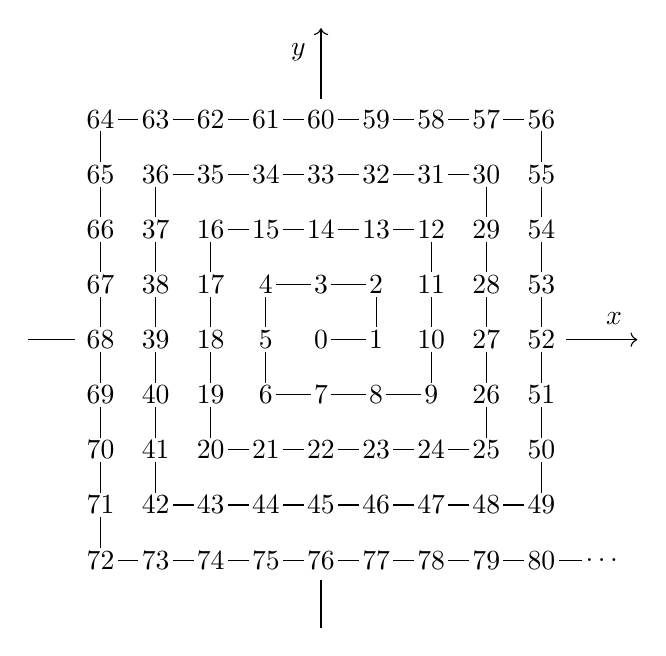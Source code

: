 \begin{tikzpicture}
    \pgfkeys{/pgf/number format/.cd,fixed}
    \foreach \x in {-4, ..., 4} {
        \foreach \y in {-4, ..., 4} {
            \pgfmathsetmacro\absx{abs(\x)}
            \pgfmathsetmacro\absy{abs(\y)}
            \pgfmathsetmacro\d{max(\absx,\absy)}
            \pgfmathsetmacro\D{(2 * \d - 1)^2 - 1}
            \pgfmathsetmacro\g{(\d == \x && \x != \absy ? \D + \d + \y :
                               (\d == \y && \y != 0 ? \D + 3 * \d - \x :
                               (\d == -\x && \x != \absy ? \D + 5 * \d - \y :
                               (\d == -\y && \y != 0 ? \D + 7 * \d + \x : 0))))}
            \pgfmathsetmacro\nodevalue{int(\g)}
            \node[inner sep=1pt] at (7*\x mm, 7*\y mm) (node \nodevalue) {\nodevalue};
        }
    }
    
    \node[right=3mm of node 80, inner sep=1pt] (node 81) {$\dots$};
    \foreach [count=\i] \j in {0, ..., 80} {
        \draw (node \i) -- (node \j);
    }
    
    \draw[->] (node 52.east) + (1mm,0mm) -- +(10mm, 0mm) node [above left=1mm] {$x$};
    \draw[->] (node 60.north) + (0mm, 1mm) -- +(0mm, 10mm) node [below left=1mm] {$y$};
    \draw[-]  (node 68.west) + (-1mm, 0mm) -- +(-7mm, 0mm);
    \draw[-]  (node 76.south) + (0mm, -1mm) -- +(0mm, -7mm);
\end{tikzpicture}
